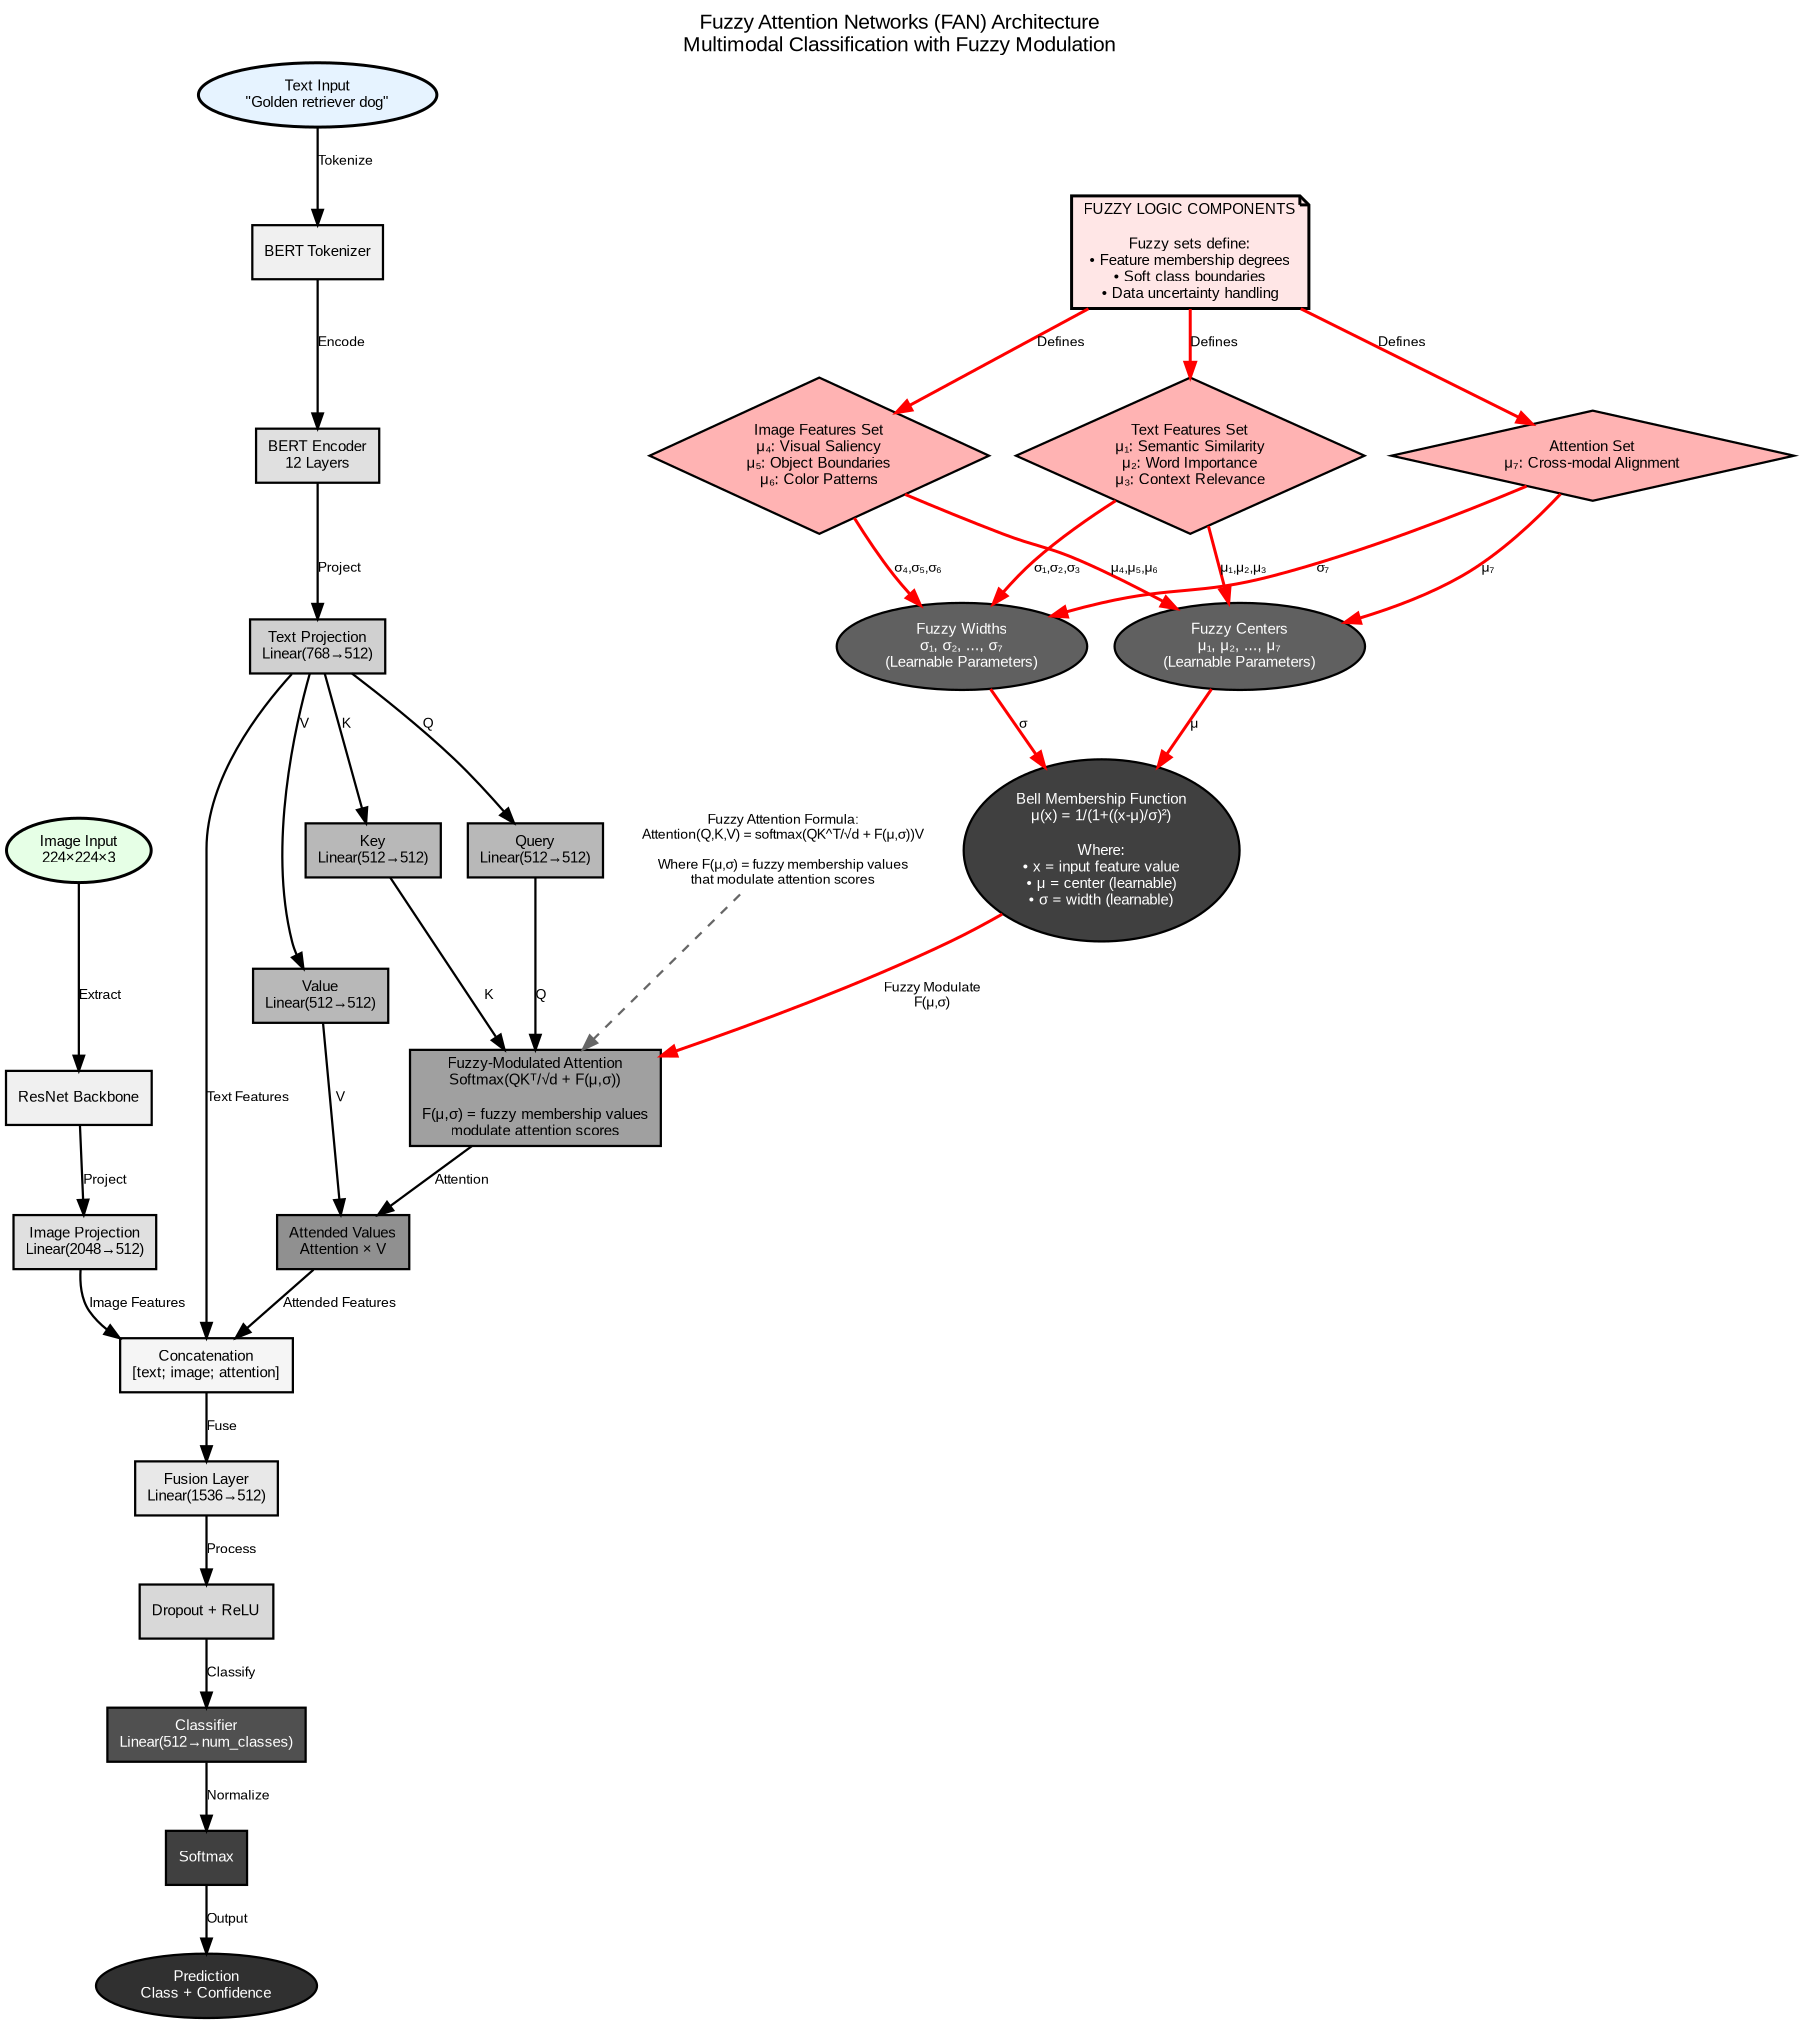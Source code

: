 digraph FAN_Architecture {
    rankdir=TB;
    size="12,14";
    dpi=300;
    label="Fuzzy Attention Networks (FAN) Architecture\nMultimodal Classification with Fuzzy Modulation";
    labelloc="t";
    fontname="Arial";
    fontsize=14;
    fontcolor="#000000";
    
    // Node settings - clear contrasts
    node [fontname="Arial", fontsize=10, shape=box, style=filled, penwidth=1.5];
    edge [fontname="Arial", fontsize=9, penwidth=1.5, color="#333333"];
    
    // Input data - light with dark text
    text_input [label="Text Input\n\"Golden retriever dog\"", fillcolor="#E6F3FF", shape=ellipse, fontcolor="#000000", penwidth=2];
    image_input [label="Image Input\n224×224×3", fillcolor="#E6FFE6", shape=ellipse, fontcolor="#000000", penwidth=2];
    
    // Text pathway - light grays
    bert_tokenizer [label="BERT Tokenizer", fillcolor="#F0F0F0", fontcolor="#000000"];
    bert_encoder [label="BERT Encoder\n12 Layers", fillcolor="#E0E0E0", fontcolor="#000000"];
    text_projection [label="Text Projection\nLinear(768→512)", fillcolor="#D0D0D0", fontcolor="#000000"];
    
    // Image pathway - light grays
    resnet_backbone [label="ResNet Backbone", fillcolor="#F0F0F0", fontcolor="#000000"];
    image_projection [label="Image Projection\nLinear(2048→512)", fillcolor="#E0E0E0", fontcolor="#000000"];
    
    // Attention mechanism - medium grays
    query_proj [label="Query\nLinear(512→512)", fillcolor="#B8B8B8", fontcolor="#000000"];
    key_proj [label="Key\nLinear(512→512)", fillcolor="#B8B8B8", fontcolor="#000000"];
    value_proj [label="Value\nLinear(512→512)", fillcolor="#B8B8B8", fontcolor="#000000"];
    
    // FUZZY LOGIC COMPONENTS - detailed explanation
    fuzzy_explanation [label="FUZZY LOGIC COMPONENTS\n\nFuzzy sets define:\n• Feature membership degrees\n• Soft class boundaries\n• Data uncertainty handling", 
                       fillcolor="#FFE6E6", shape=note, fontcolor="#000000", penwidth=2];
    
    // Specific fuzzy sets with names
    fuzzy_set_text [label="Text Features Set\nμ₁: Semantic Similarity\nμ₂: Word Importance\nμ₃: Context Relevance", 
                    fillcolor="#FFB3B3", shape=diamond, fontcolor="#000000"];
    fuzzy_set_image [label="Image Features Set\nμ₄: Visual Saliency\nμ₅: Object Boundaries\nμ₆: Color Patterns", 
                     fillcolor="#FFB3B3", shape=diamond, fontcolor="#000000"];
    fuzzy_set_attention [label="Attention Set\nμ₇: Cross-modal Alignment", 
                         fillcolor="#FFB3B3", shape=diamond, fontcolor="#000000"];
    
    // Fuzzy set parameters
    fuzzy_centers [label="Fuzzy Centers\nμ₁, μ₂, ..., μ₇\n(Learnable Parameters)", 
                   fillcolor="#606060", shape=ellipse, fontcolor="#FFFFFF"];
    fuzzy_widths [label="Fuzzy Widths\nσ₁, σ₂, ..., σ₇\n(Learnable Parameters)", 
                  fillcolor="#606060", shape=ellipse, fontcolor="#FFFFFF"];
    
    // Bell membership function with formula
    bell_membership [label="Bell Membership Function\nμ(x) = 1/(1+((x-μ)/σ)²)\n\nWhere:\n• x = input feature value\n• μ = center (learnable)\n• σ = width (learnable)", 
                     fillcolor="#404040", shape=ellipse, fontcolor="#FFFFFF"];
    
    // Attention computation with fuzzy modulation
    attention_weights [label="Fuzzy-Modulated Attention\nSoftmax(QKᵀ/√d + F(μ,σ))\n\nF(μ,σ) = fuzzy membership values\nmodulate attention scores", 
                       fillcolor="#A0A0A0", fontcolor="#000000"];
    attended_values [label="Attended Values\nAttention × V", fillcolor="#909090", fontcolor="#000000"];
    
    // Fusion - light grays
    concat_fusion [label="Concatenation\n[text; image; attention]", fillcolor="#F5F5F5", fontcolor="#000000"];
    fusion_layer [label="Fusion Layer\nLinear(1536→512)", fillcolor="#E8E8E8", fontcolor="#000000"];
    dropout [label="Dropout + ReLU", fillcolor="#D8D8D8", fontcolor="#000000"];
    
    // Classifier - dark with white text
    classifier [label="Classifier\nLinear(512→num_classes)", fillcolor="#505050", fontcolor="#FFFFFF"];
    softmax [label="Softmax", fillcolor="#404040", fontcolor="#FFFFFF"];
    prediction [label="Prediction\nClass + Confidence", fillcolor="#303030", shape=ellipse, fontcolor="#FFFFFF"];
    
    // Connections - text pathway
    text_input -> bert_tokenizer [label="Tokenize", color="#000000"];
    bert_tokenizer -> bert_encoder [label="Encode", color="#000000"];
    bert_encoder -> text_projection [label="Project", color="#000000"];
    
    // Connections - image pathway
    image_input -> resnet_backbone [label="Extract", color="#000000"];
    resnet_backbone -> image_projection [label="Project", color="#000000"];
    
    // Connections - attention mechanism
    text_projection -> query_proj [label="Q", color="#000000"];
    text_projection -> key_proj [label="K", color="#000000"];
    text_projection -> value_proj [label="V", color="#000000"];
    
    // FUZZY CONNECTIONS - show where fuzziness comes from
    fuzzy_explanation -> fuzzy_set_text [label="Defines", color="#FF0000", penwidth=2];
    fuzzy_explanation -> fuzzy_set_image [label="Defines", color="#FF0000", penwidth=2];
    fuzzy_explanation -> fuzzy_set_attention [label="Defines", color="#FF0000", penwidth=2];
    
    // Fuzzy set parameters
    fuzzy_set_text -> fuzzy_centers [label="μ₁,μ₂,μ₃", color="#FF0000", penwidth=2];
    fuzzy_set_image -> fuzzy_centers [label="μ₄,μ₅,μ₆", color="#FF0000", penwidth=2];
    fuzzy_set_attention -> fuzzy_centers [label="μ₇", color="#FF0000", penwidth=2];
    
    fuzzy_set_text -> fuzzy_widths [label="σ₁,σ₂,σ₃", color="#FF0000", penwidth=2];
    fuzzy_set_image -> fuzzy_widths [label="σ₄,σ₅,σ₆", color="#FF0000", penwidth=2];
    fuzzy_set_attention -> fuzzy_widths [label="σ₇", color="#FF0000", penwidth=2];
    
    // Bell function
    fuzzy_centers -> bell_membership [label="μ", color="#FF0000", penwidth=2];
    fuzzy_widths -> bell_membership [label="σ", color="#FF0000", penwidth=2];
    
    // Attention with fuzzy modulation
    query_proj -> attention_weights [label="Q", color="#000000"];
    key_proj -> attention_weights [label="K", color="#000000"];
    bell_membership -> attention_weights [label="Fuzzy Modulate\nF(μ,σ)", color="#FF0000", penwidth=2];
    
    attention_weights -> attended_values [label="Attention", color="#000000"];
    value_proj -> attended_values [label="V", color="#000000"];
    
    // Connections - fusion
    text_projection -> concat_fusion [label="Text Features", color="#000000"];
    image_projection -> concat_fusion [label="Image Features", color="#000000"];
    attended_values -> concat_fusion [label="Attended Features", color="#000000"];
    
    concat_fusion -> fusion_layer [label="Fuse", color="#000000"];
    fusion_layer -> dropout [label="Process", color="#000000"];
    
    // Connections - classification
    dropout -> classifier [label="Classify", color="#000000"];
    classifier -> softmax [label="Normalize", color="#000000"];
    softmax -> prediction [label="Output", color="#000000"];
    
    // Mathematical formula - clear contrast
    formula [label="Fuzzy Attention Formula:\nAttention(Q,K,V) = softmax(QK^T/√d + F(μ,σ))V\n\nWhere F(μ,σ) = fuzzy membership values\nthat modulate attention scores", 
             fillcolor="#FFFFFF", shape=plaintext, fontsize=9, fontcolor="#000000", penwidth=1];
    
    // Connect formula
    formula -> attention_weights [style=dashed, color="#666666"];
}


